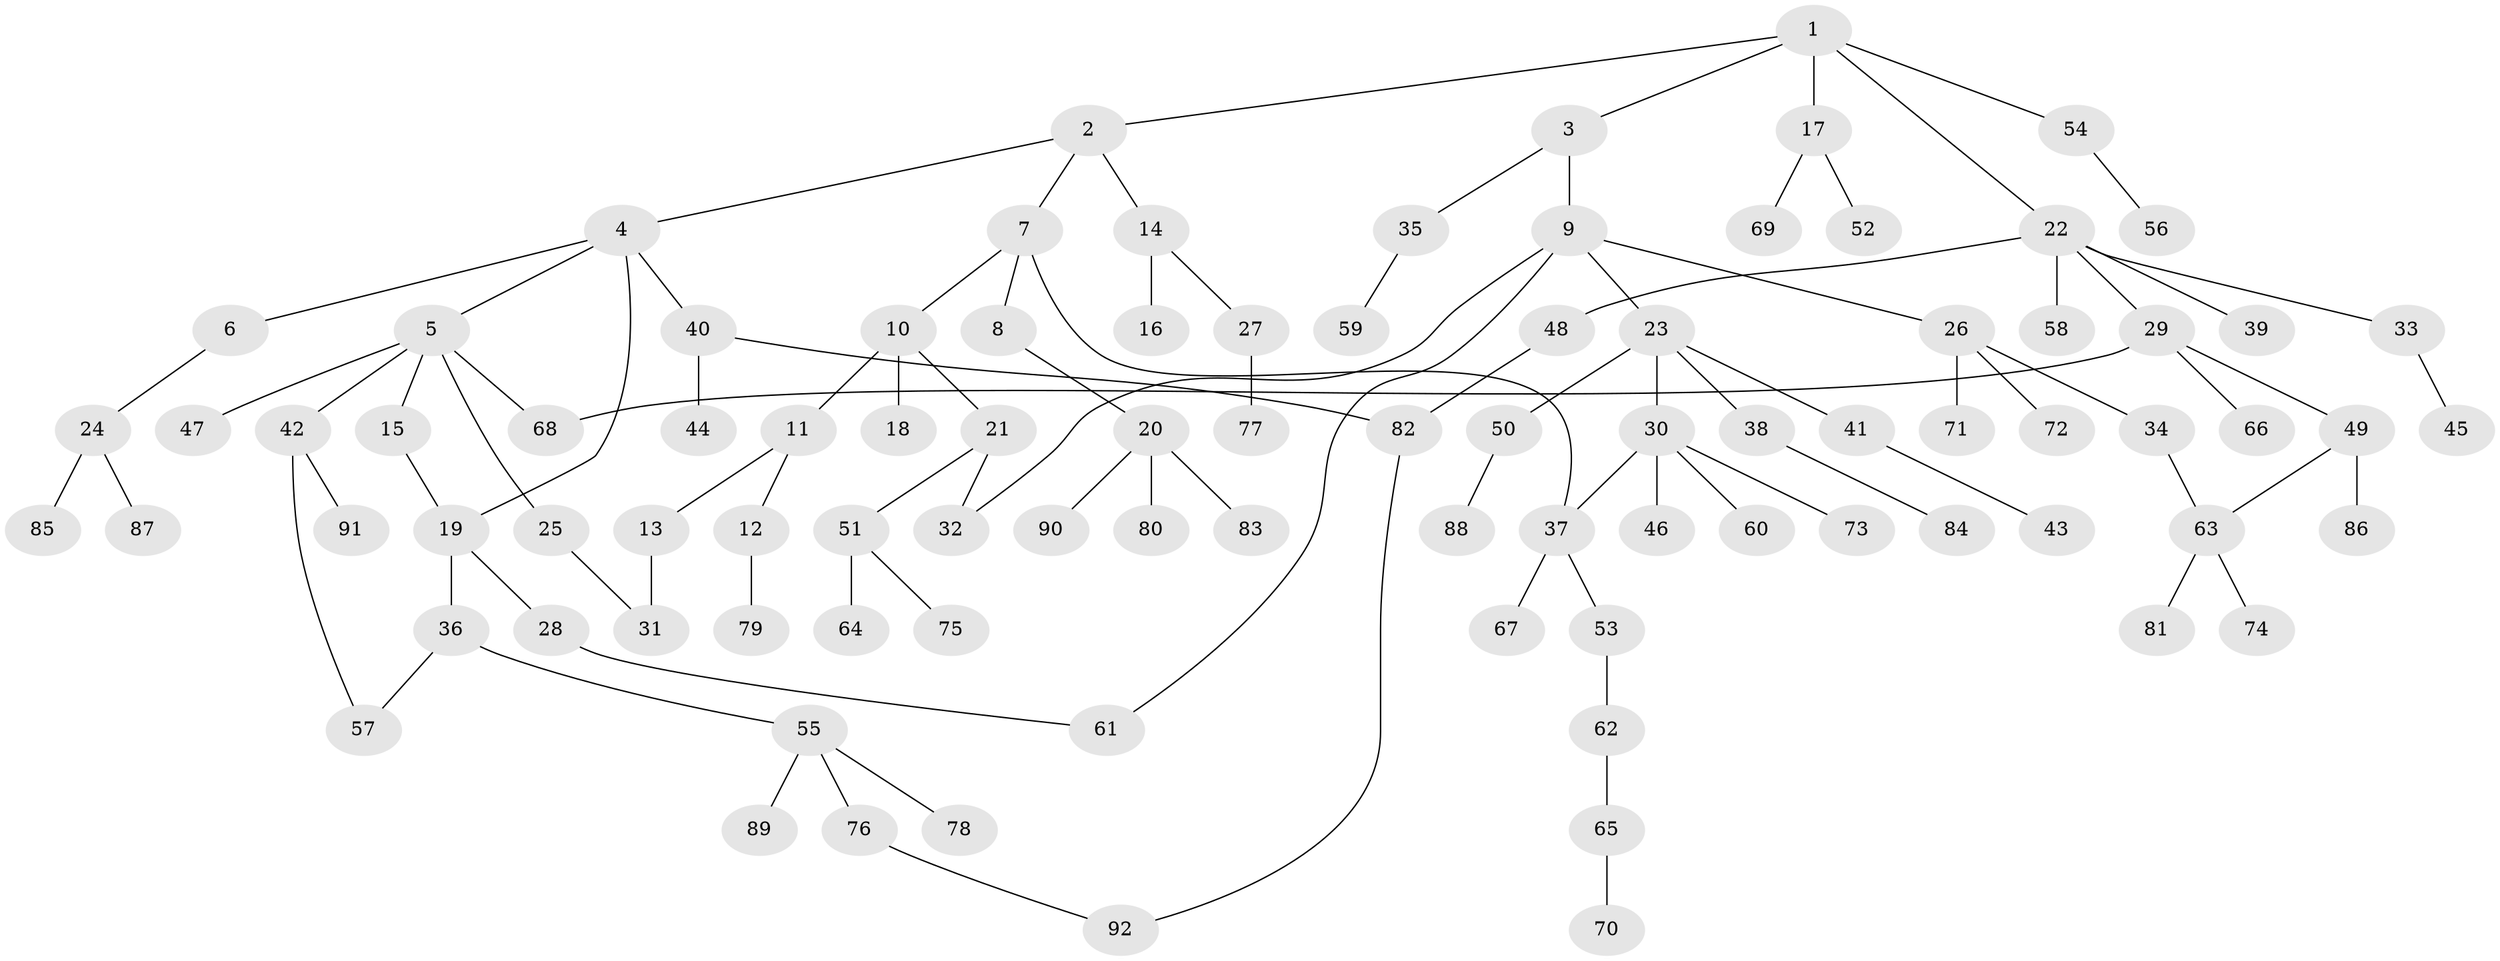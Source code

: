 // Generated by graph-tools (version 1.1) at 2025/25/03/09/25 03:25:28]
// undirected, 92 vertices, 101 edges
graph export_dot {
graph [start="1"]
  node [color=gray90,style=filled];
  1;
  2;
  3;
  4;
  5;
  6;
  7;
  8;
  9;
  10;
  11;
  12;
  13;
  14;
  15;
  16;
  17;
  18;
  19;
  20;
  21;
  22;
  23;
  24;
  25;
  26;
  27;
  28;
  29;
  30;
  31;
  32;
  33;
  34;
  35;
  36;
  37;
  38;
  39;
  40;
  41;
  42;
  43;
  44;
  45;
  46;
  47;
  48;
  49;
  50;
  51;
  52;
  53;
  54;
  55;
  56;
  57;
  58;
  59;
  60;
  61;
  62;
  63;
  64;
  65;
  66;
  67;
  68;
  69;
  70;
  71;
  72;
  73;
  74;
  75;
  76;
  77;
  78;
  79;
  80;
  81;
  82;
  83;
  84;
  85;
  86;
  87;
  88;
  89;
  90;
  91;
  92;
  1 -- 2;
  1 -- 3;
  1 -- 17;
  1 -- 22;
  1 -- 54;
  2 -- 4;
  2 -- 7;
  2 -- 14;
  3 -- 9;
  3 -- 35;
  4 -- 5;
  4 -- 6;
  4 -- 19;
  4 -- 40;
  5 -- 15;
  5 -- 25;
  5 -- 42;
  5 -- 47;
  5 -- 68;
  6 -- 24;
  7 -- 8;
  7 -- 10;
  7 -- 37;
  8 -- 20;
  9 -- 23;
  9 -- 26;
  9 -- 32;
  9 -- 61;
  10 -- 11;
  10 -- 18;
  10 -- 21;
  11 -- 12;
  11 -- 13;
  12 -- 79;
  13 -- 31;
  14 -- 16;
  14 -- 27;
  15 -- 19;
  17 -- 52;
  17 -- 69;
  19 -- 28;
  19 -- 36;
  20 -- 80;
  20 -- 83;
  20 -- 90;
  21 -- 32;
  21 -- 51;
  22 -- 29;
  22 -- 33;
  22 -- 39;
  22 -- 48;
  22 -- 58;
  23 -- 30;
  23 -- 38;
  23 -- 41;
  23 -- 50;
  24 -- 85;
  24 -- 87;
  25 -- 31;
  26 -- 34;
  26 -- 71;
  26 -- 72;
  27 -- 77;
  28 -- 61;
  29 -- 49;
  29 -- 66;
  29 -- 68;
  30 -- 37;
  30 -- 46;
  30 -- 60;
  30 -- 73;
  33 -- 45;
  34 -- 63;
  35 -- 59;
  36 -- 55;
  36 -- 57;
  37 -- 53;
  37 -- 67;
  38 -- 84;
  40 -- 44;
  40 -- 82;
  41 -- 43;
  42 -- 57;
  42 -- 91;
  48 -- 82;
  49 -- 86;
  49 -- 63;
  50 -- 88;
  51 -- 64;
  51 -- 75;
  53 -- 62;
  54 -- 56;
  55 -- 76;
  55 -- 78;
  55 -- 89;
  62 -- 65;
  63 -- 74;
  63 -- 81;
  65 -- 70;
  76 -- 92;
  82 -- 92;
}
